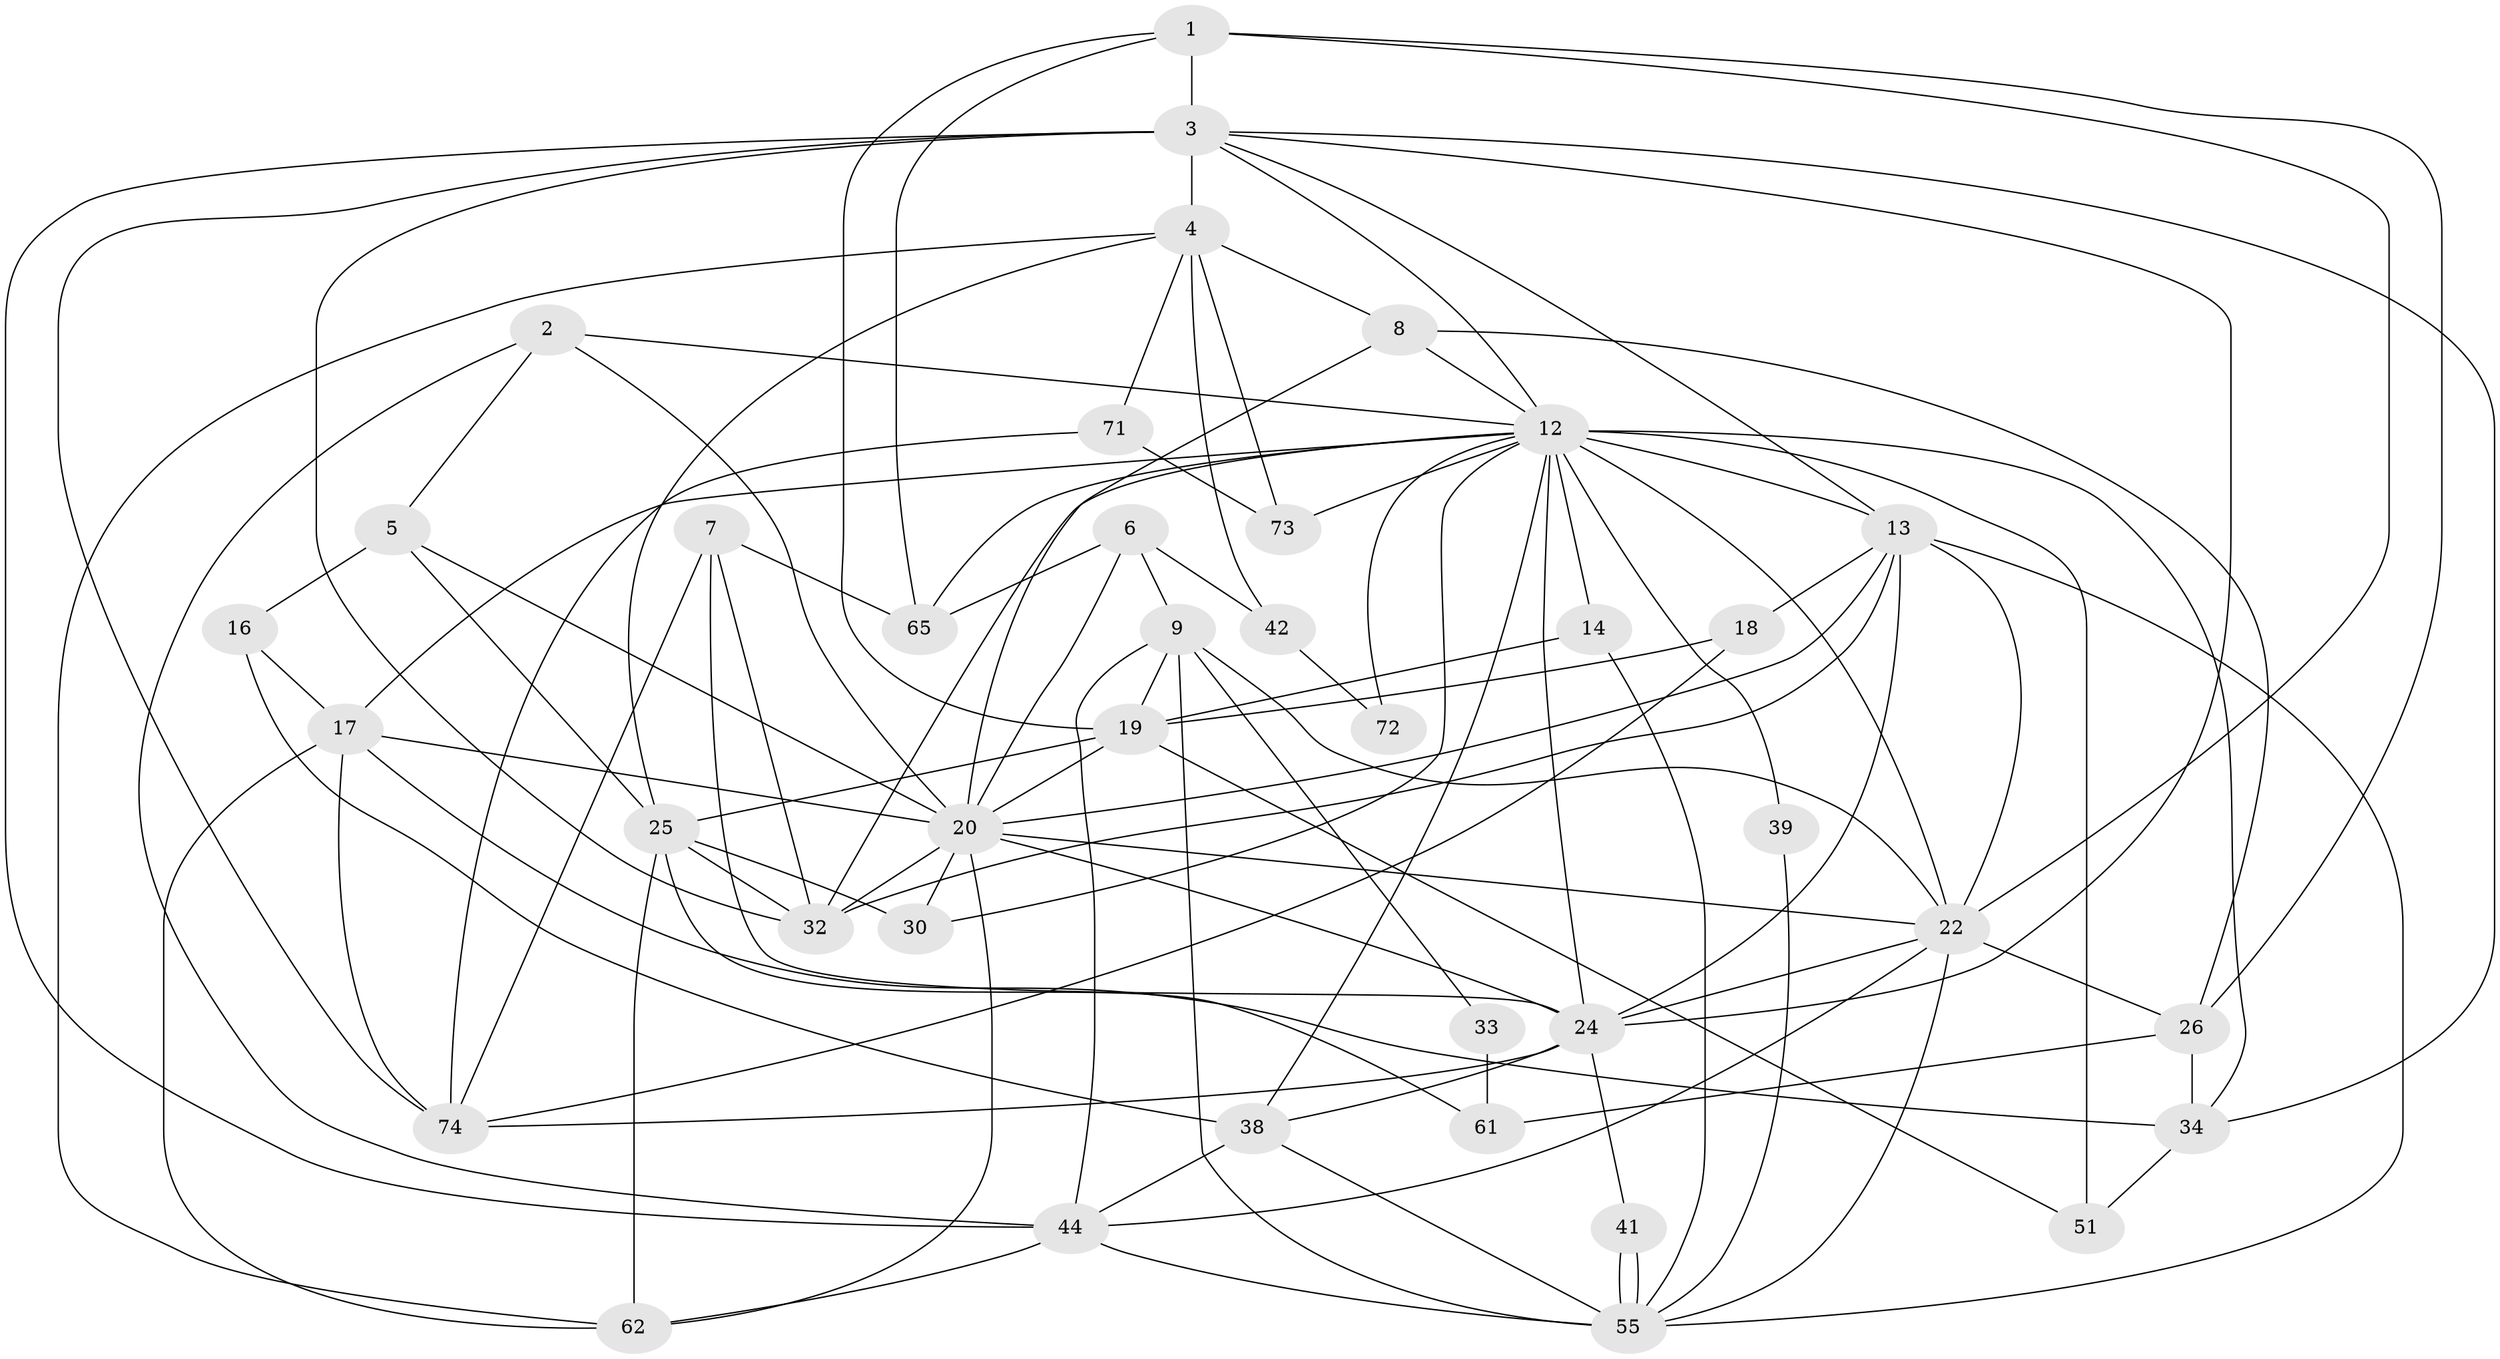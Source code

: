 // original degree distribution, {3: 0.32051282051282054, 2: 0.07692307692307693, 8: 0.01282051282051282, 4: 0.2948717948717949, 6: 0.10256410256410256, 5: 0.1794871794871795, 7: 0.01282051282051282}
// Generated by graph-tools (version 1.1) at 2025/14/03/09/25 04:14:57]
// undirected, 39 vertices, 105 edges
graph export_dot {
graph [start="1"]
  node [color=gray90,style=filled];
  1 [super="+77"];
  2 [super="+50"];
  3 [super="+10"];
  4 [super="+15+68"];
  5;
  6;
  7 [super="+29"];
  8 [super="+66"];
  9 [super="+11+31"];
  12 [super="+70+36+54+63+67"];
  13 [super="+49+45+23"];
  14;
  16;
  17 [super="+21"];
  18;
  19 [super="+47+46+35"];
  20 [super="+53"];
  22 [super="+48"];
  24 [super="+27+40"];
  25 [super="+37"];
  26 [super="+64"];
  30;
  32 [super="+75"];
  33;
  34;
  38 [super="+57"];
  39;
  41;
  42;
  44 [super="+56"];
  51 [super="+60"];
  55 [super="+69"];
  61;
  62;
  65;
  71;
  72;
  73;
  74;
  1 -- 65;
  1 -- 22;
  1 -- 19;
  1 -- 26;
  1 -- 3;
  2 -- 12;
  2 -- 44;
  2 -- 5;
  2 -- 20;
  3 -- 44;
  3 -- 74;
  3 -- 32;
  3 -- 34;
  3 -- 12;
  3 -- 13;
  3 -- 4 [weight=3];
  3 -- 24;
  4 -- 42;
  4 -- 8;
  4 -- 71;
  4 -- 73;
  4 -- 62;
  4 -- 25;
  5 -- 16;
  5 -- 25;
  5 -- 20;
  6 -- 42;
  6 -- 65;
  6 -- 9;
  6 -- 20;
  7 -- 65;
  7 -- 24;
  7 -- 32;
  7 -- 74;
  8 -- 12;
  8 -- 26;
  8 -- 20;
  9 -- 19 [weight=2];
  9 -- 44;
  9 -- 33;
  9 -- 22;
  9 -- 55;
  12 -- 34;
  12 -- 13 [weight=2];
  12 -- 73;
  12 -- 51 [weight=4];
  12 -- 38;
  12 -- 24;
  12 -- 39;
  12 -- 17;
  12 -- 65;
  12 -- 22 [weight=2];
  12 -- 30;
  12 -- 72;
  12 -- 14;
  12 -- 32;
  13 -- 24;
  13 -- 32;
  13 -- 18;
  13 -- 20;
  13 -- 22;
  13 -- 55;
  14 -- 55;
  14 -- 19;
  16 -- 38;
  16 -- 17;
  17 -- 34;
  17 -- 74;
  17 -- 20;
  17 -- 62;
  18 -- 74;
  18 -- 19 [weight=2];
  19 -- 51;
  19 -- 20;
  19 -- 25 [weight=2];
  20 -- 62;
  20 -- 24;
  20 -- 22;
  20 -- 30;
  20 -- 32;
  22 -- 44;
  22 -- 24;
  22 -- 26;
  22 -- 55;
  24 -- 74;
  24 -- 38;
  24 -- 41;
  25 -- 62;
  25 -- 61;
  25 -- 30;
  25 -- 32;
  26 -- 34;
  26 -- 61;
  33 -- 61;
  34 -- 51;
  38 -- 44;
  38 -- 55;
  39 -- 55;
  41 -- 55;
  41 -- 55;
  42 -- 72;
  44 -- 62;
  44 -- 55;
  71 -- 74;
  71 -- 73;
}
